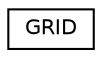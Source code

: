 digraph "Graphical Class Hierarchy"
{
  edge [fontname="Helvetica",fontsize="10",labelfontname="Helvetica",labelfontsize="10"];
  node [fontname="Helvetica",fontsize="10",shape=record];
  rankdir="LR";
  Node1 [label="GRID",height=0.2,width=0.4,color="black", fillcolor="white", style="filled",URL="$struct_g_r_i_d.html"];
}
